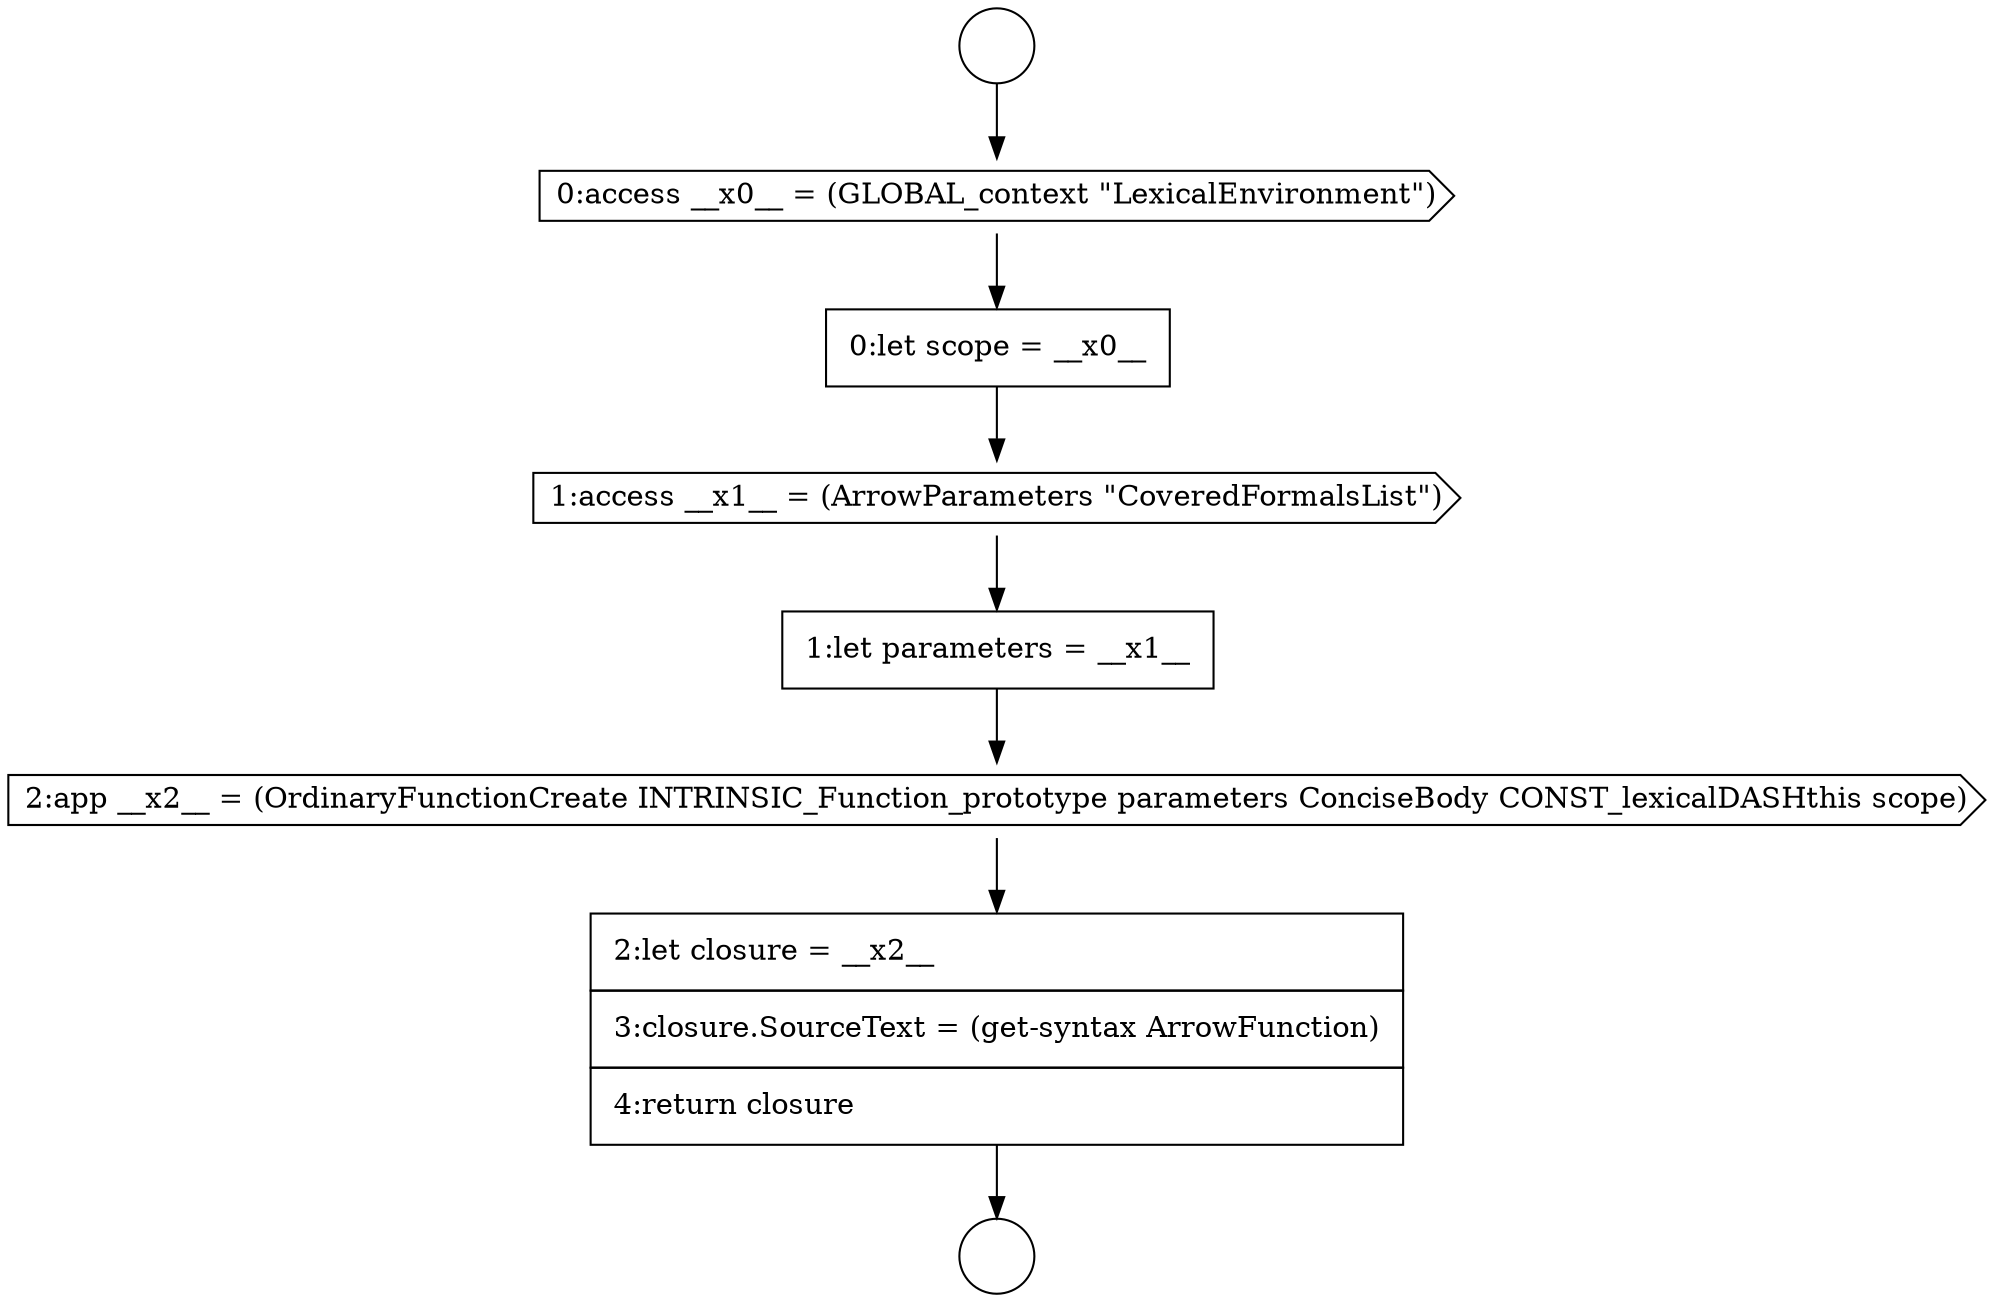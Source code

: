 digraph {
  node9127 [shape=cds, label=<<font color="black">2:app __x2__ = (OrdinaryFunctionCreate INTRINSIC_Function_prototype parameters ConciseBody CONST_lexicalDASHthis scope)</font>> color="black" fillcolor="white" style=filled]
  node9126 [shape=none, margin=0, label=<<font color="black">
    <table border="0" cellborder="1" cellspacing="0" cellpadding="10">
      <tr><td align="left">1:let parameters = __x1__</td></tr>
    </table>
  </font>> color="black" fillcolor="white" style=filled]
  node9122 [shape=circle label=" " color="black" fillcolor="white" style=filled]
  node9125 [shape=cds, label=<<font color="black">1:access __x1__ = (ArrowParameters &quot;CoveredFormalsList&quot;)</font>> color="black" fillcolor="white" style=filled]
  node9121 [shape=circle label=" " color="black" fillcolor="white" style=filled]
  node9124 [shape=none, margin=0, label=<<font color="black">
    <table border="0" cellborder="1" cellspacing="0" cellpadding="10">
      <tr><td align="left">0:let scope = __x0__</td></tr>
    </table>
  </font>> color="black" fillcolor="white" style=filled]
  node9123 [shape=cds, label=<<font color="black">0:access __x0__ = (GLOBAL_context &quot;LexicalEnvironment&quot;)</font>> color="black" fillcolor="white" style=filled]
  node9128 [shape=none, margin=0, label=<<font color="black">
    <table border="0" cellborder="1" cellspacing="0" cellpadding="10">
      <tr><td align="left">2:let closure = __x2__</td></tr>
      <tr><td align="left">3:closure.SourceText = (get-syntax ArrowFunction)</td></tr>
      <tr><td align="left">4:return closure</td></tr>
    </table>
  </font>> color="black" fillcolor="white" style=filled]
  node9127 -> node9128 [ color="black"]
  node9124 -> node9125 [ color="black"]
  node9125 -> node9126 [ color="black"]
  node9126 -> node9127 [ color="black"]
  node9121 -> node9123 [ color="black"]
  node9128 -> node9122 [ color="black"]
  node9123 -> node9124 [ color="black"]
}
